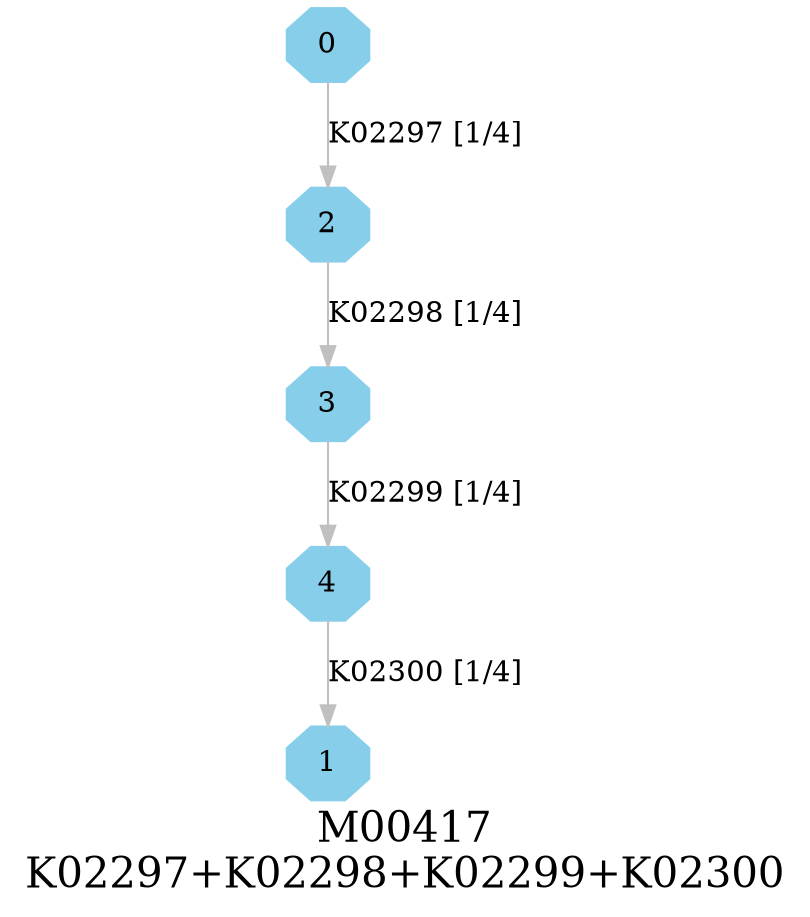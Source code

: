 digraph G {
graph [label="M00417
K02297+K02298+K02299+K02300",fontsize=20];
node [shape=box,style=filled];
edge [len=3,color=grey];
{node [width=.3,height=.3,shape=octagon,style=filled,color=skyblue] 0 1 2 3 4 }
0 -> 2 [label="K02297 [1/4]"];
2 -> 3 [label="K02298 [1/4]"];
3 -> 4 [label="K02299 [1/4]"];
4 -> 1 [label="K02300 [1/4]"];
}